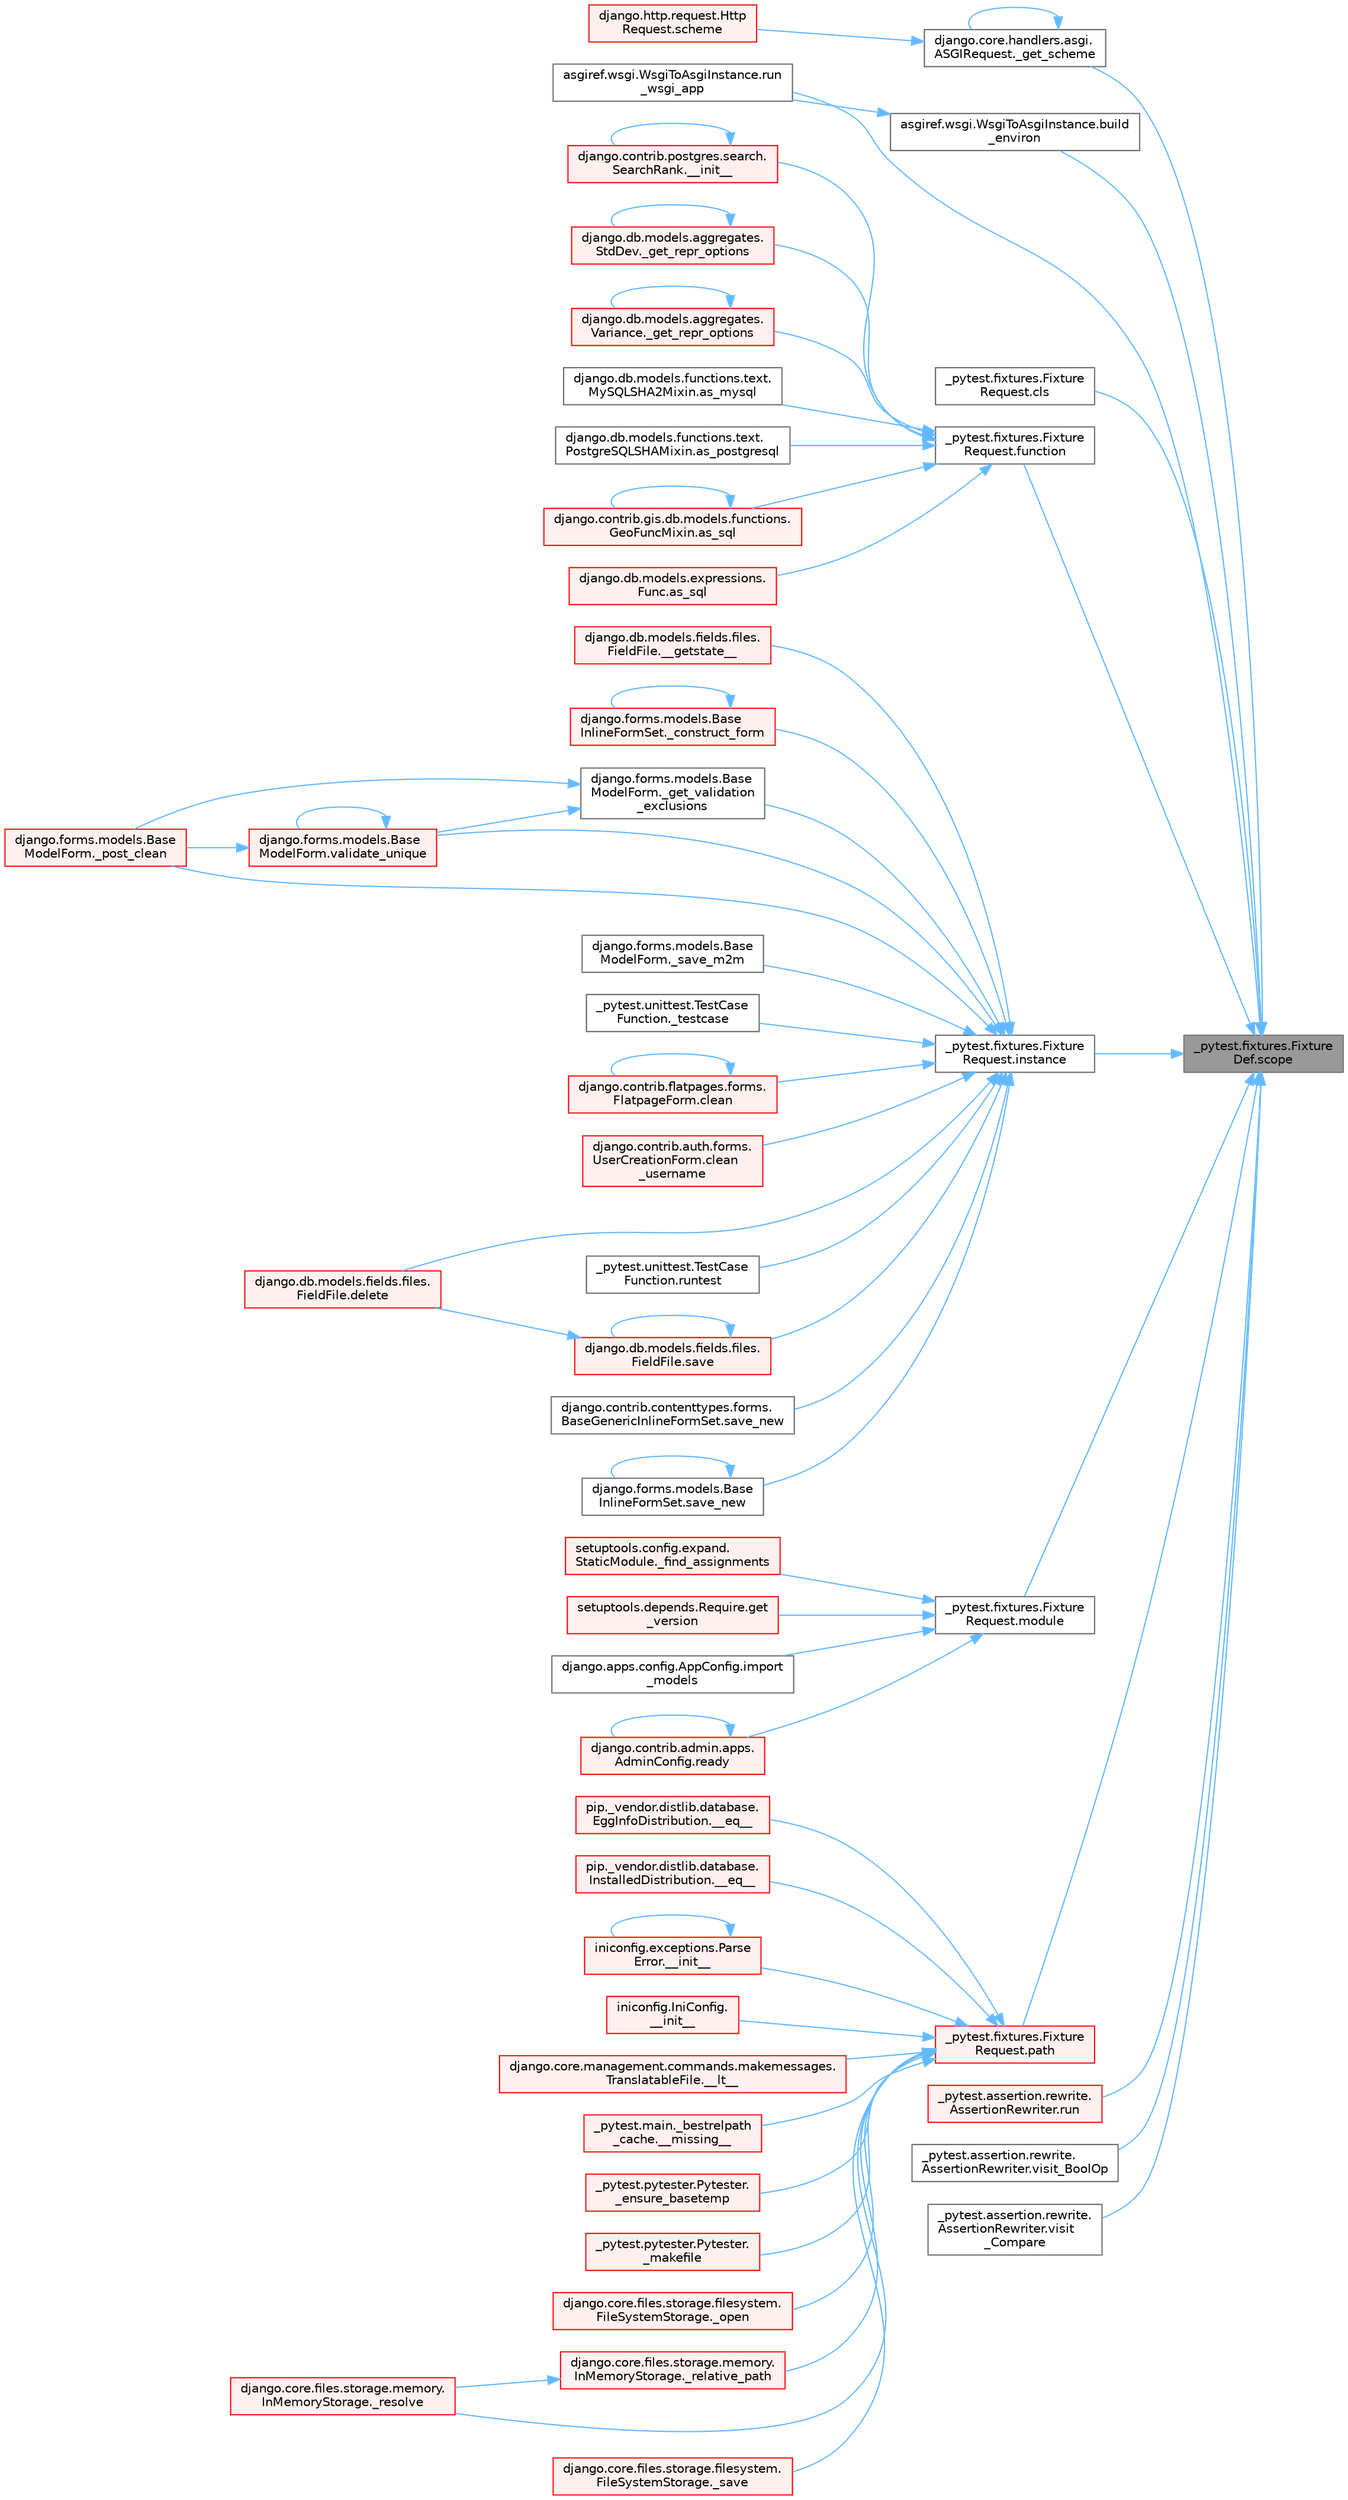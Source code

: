 digraph "_pytest.fixtures.FixtureDef.scope"
{
 // LATEX_PDF_SIZE
  bgcolor="transparent";
  edge [fontname=Helvetica,fontsize=10,labelfontname=Helvetica,labelfontsize=10];
  node [fontname=Helvetica,fontsize=10,shape=box,height=0.2,width=0.4];
  rankdir="RL";
  Node1 [id="Node000001",label="_pytest.fixtures.Fixture\lDef.scope",height=0.2,width=0.4,color="gray40", fillcolor="grey60", style="filled", fontcolor="black",tooltip=" "];
  Node1 -> Node2 [id="edge1_Node000001_Node000002",dir="back",color="steelblue1",style="solid",tooltip=" "];
  Node2 [id="Node000002",label="django.core.handlers.asgi.\lASGIRequest._get_scheme",height=0.2,width=0.4,color="grey40", fillcolor="white", style="filled",URL="$classdjango_1_1core_1_1handlers_1_1asgi_1_1_a_s_g_i_request.html#ad35cf1281b6acc53ed620caf924ee919",tooltip=" "];
  Node2 -> Node2 [id="edge2_Node000002_Node000002",dir="back",color="steelblue1",style="solid",tooltip=" "];
  Node2 -> Node3 [id="edge3_Node000002_Node000003",dir="back",color="steelblue1",style="solid",tooltip=" "];
  Node3 [id="Node000003",label="django.http.request.Http\lRequest.scheme",height=0.2,width=0.4,color="red", fillcolor="#FFF0F0", style="filled",URL="$classdjango_1_1http_1_1request_1_1_http_request.html#a310351c62fabcc0ae84b2adf024ebe2a",tooltip=" "];
  Node1 -> Node3216 [id="edge4_Node000001_Node003216",dir="back",color="steelblue1",style="solid",tooltip=" "];
  Node3216 [id="Node003216",label="asgiref.wsgi.WsgiToAsgiInstance.build\l_environ",height=0.2,width=0.4,color="grey40", fillcolor="white", style="filled",URL="$classasgiref_1_1wsgi_1_1_wsgi_to_asgi_instance.html#a7292a16a234d21398c3ced5d3fbbd329",tooltip=" "];
  Node3216 -> Node3217 [id="edge5_Node003216_Node003217",dir="back",color="steelblue1",style="solid",tooltip=" "];
  Node3217 [id="Node003217",label="asgiref.wsgi.WsgiToAsgiInstance.run\l_wsgi_app",height=0.2,width=0.4,color="grey40", fillcolor="white", style="filled",URL="$classasgiref_1_1wsgi_1_1_wsgi_to_asgi_instance.html#a7f714529cfcc2d82661768b3a5386771",tooltip=" "];
  Node1 -> Node3218 [id="edge6_Node000001_Node003218",dir="back",color="steelblue1",style="solid",tooltip=" "];
  Node3218 [id="Node003218",label="_pytest.fixtures.Fixture\lRequest.cls",height=0.2,width=0.4,color="grey40", fillcolor="white", style="filled",URL="$class__pytest_1_1fixtures_1_1_fixture_request.html#ae25e7e7a7503ad71deada72af4370426",tooltip=" "];
  Node1 -> Node3219 [id="edge7_Node000001_Node003219",dir="back",color="steelblue1",style="solid",tooltip=" "];
  Node3219 [id="Node003219",label="_pytest.fixtures.Fixture\lRequest.function",height=0.2,width=0.4,color="grey40", fillcolor="white", style="filled",URL="$class__pytest_1_1fixtures_1_1_fixture_request.html#a7ea3556741d786c97ced170d52190558",tooltip=" "];
  Node3219 -> Node3220 [id="edge8_Node003219_Node003220",dir="back",color="steelblue1",style="solid",tooltip=" "];
  Node3220 [id="Node003220",label="django.contrib.postgres.search.\lSearchRank.__init__",height=0.2,width=0.4,color="red", fillcolor="#FFF0F0", style="filled",URL="$classdjango_1_1contrib_1_1postgres_1_1search_1_1_search_rank.html#ac7b3c96522b24708c2ddab02bcd4b207",tooltip=" "];
  Node3220 -> Node3220 [id="edge9_Node003220_Node003220",dir="back",color="steelblue1",style="solid",tooltip=" "];
  Node3219 -> Node3221 [id="edge10_Node003219_Node003221",dir="back",color="steelblue1",style="solid",tooltip=" "];
  Node3221 [id="Node003221",label="django.db.models.aggregates.\lStdDev._get_repr_options",height=0.2,width=0.4,color="red", fillcolor="#FFF0F0", style="filled",URL="$classdjango_1_1db_1_1models_1_1aggregates_1_1_std_dev.html#a2c36b9037c2741ef6e442da3462fabd0",tooltip=" "];
  Node3221 -> Node3221 [id="edge11_Node003221_Node003221",dir="back",color="steelblue1",style="solid",tooltip=" "];
  Node3219 -> Node3222 [id="edge12_Node003219_Node003222",dir="back",color="steelblue1",style="solid",tooltip=" "];
  Node3222 [id="Node003222",label="django.db.models.aggregates.\lVariance._get_repr_options",height=0.2,width=0.4,color="red", fillcolor="#FFF0F0", style="filled",URL="$classdjango_1_1db_1_1models_1_1aggregates_1_1_variance.html#add91db811ff80be58f0bef3e87fa4f82",tooltip=" "];
  Node3222 -> Node3222 [id="edge13_Node003222_Node003222",dir="back",color="steelblue1",style="solid",tooltip=" "];
  Node3219 -> Node3223 [id="edge14_Node003219_Node003223",dir="back",color="steelblue1",style="solid",tooltip=" "];
  Node3223 [id="Node003223",label="django.db.models.functions.text.\lMySQLSHA2Mixin.as_mysql",height=0.2,width=0.4,color="grey40", fillcolor="white", style="filled",URL="$classdjango_1_1db_1_1models_1_1functions_1_1text_1_1_my_s_q_l_s_h_a2_mixin.html#a166671894d91d1008858121acc95d265",tooltip=" "];
  Node3219 -> Node3224 [id="edge15_Node003219_Node003224",dir="back",color="steelblue1",style="solid",tooltip=" "];
  Node3224 [id="Node003224",label="django.db.models.functions.text.\lPostgreSQLSHAMixin.as_postgresql",height=0.2,width=0.4,color="grey40", fillcolor="white", style="filled",URL="$classdjango_1_1db_1_1models_1_1functions_1_1text_1_1_postgre_s_q_l_s_h_a_mixin.html#ae255c392edc7eada3417cb0302d0ee7b",tooltip=" "];
  Node3219 -> Node1210 [id="edge16_Node003219_Node001210",dir="back",color="steelblue1",style="solid",tooltip=" "];
  Node1210 [id="Node001210",label="django.contrib.gis.db.models.functions.\lGeoFuncMixin.as_sql",height=0.2,width=0.4,color="red", fillcolor="#FFF0F0", style="filled",URL="$classdjango_1_1contrib_1_1gis_1_1db_1_1models_1_1functions_1_1_geo_func_mixin.html#a682492f2db975199ae0b1249f40dccdb",tooltip=" "];
  Node1210 -> Node1210 [id="edge17_Node001210_Node001210",dir="back",color="steelblue1",style="solid",tooltip=" "];
  Node3219 -> Node3225 [id="edge18_Node003219_Node003225",dir="back",color="steelblue1",style="solid",tooltip=" "];
  Node3225 [id="Node003225",label="django.db.models.expressions.\lFunc.as_sql",height=0.2,width=0.4,color="red", fillcolor="#FFF0F0", style="filled",URL="$classdjango_1_1db_1_1models_1_1expressions_1_1_func.html#a02c8cebd3b72619f302e1dd2b1b8814d",tooltip=" "];
  Node1 -> Node3245 [id="edge19_Node000001_Node003245",dir="back",color="steelblue1",style="solid",tooltip=" "];
  Node3245 [id="Node003245",label="_pytest.fixtures.Fixture\lRequest.instance",height=0.2,width=0.4,color="grey40", fillcolor="white", style="filled",URL="$class__pytest_1_1fixtures_1_1_fixture_request.html#a99767730e6a0b8628f5a952a5c78cac7",tooltip=" "];
  Node3245 -> Node536 [id="edge20_Node003245_Node000536",dir="back",color="steelblue1",style="solid",tooltip=" "];
  Node536 [id="Node000536",label="django.db.models.fields.files.\lFieldFile.__getstate__",height=0.2,width=0.4,color="red", fillcolor="#FFF0F0", style="filled",URL="$classdjango_1_1db_1_1models_1_1fields_1_1files_1_1_field_file.html#abe72652d5f16633f345ef032fd8e3b5c",tooltip=" "];
  Node3245 -> Node3246 [id="edge21_Node003245_Node003246",dir="back",color="steelblue1",style="solid",tooltip=" "];
  Node3246 [id="Node003246",label="django.forms.models.Base\lInlineFormSet._construct_form",height=0.2,width=0.4,color="red", fillcolor="#FFF0F0", style="filled",URL="$classdjango_1_1forms_1_1models_1_1_base_inline_form_set.html#aed181a723beea830c7e6334b2aa775c3",tooltip=" "];
  Node3246 -> Node3246 [id="edge22_Node003246_Node003246",dir="back",color="steelblue1",style="solid",tooltip=" "];
  Node3245 -> Node3247 [id="edge23_Node003245_Node003247",dir="back",color="steelblue1",style="solid",tooltip=" "];
  Node3247 [id="Node003247",label="django.forms.models.Base\lModelForm._get_validation\l_exclusions",height=0.2,width=0.4,color="grey40", fillcolor="white", style="filled",URL="$classdjango_1_1forms_1_1models_1_1_base_model_form.html#a501c8187b5fc9d7792a068ab3ef9480e",tooltip=" "];
  Node3247 -> Node254 [id="edge24_Node003247_Node000254",dir="back",color="steelblue1",style="solid",tooltip=" "];
  Node254 [id="Node000254",label="django.forms.models.Base\lModelForm._post_clean",height=0.2,width=0.4,color="red", fillcolor="#FFF0F0", style="filled",URL="$classdjango_1_1forms_1_1models_1_1_base_model_form.html#a83e1c0ea3ba97f3a496d07955d1bf124",tooltip=" "];
  Node3247 -> Node3248 [id="edge25_Node003247_Node003248",dir="back",color="steelblue1",style="solid",tooltip=" "];
  Node3248 [id="Node003248",label="django.forms.models.Base\lModelForm.validate_unique",height=0.2,width=0.4,color="red", fillcolor="#FFF0F0", style="filled",URL="$classdjango_1_1forms_1_1models_1_1_base_model_form.html#a491cf63eb339f9483d0c357885368ddd",tooltip=" "];
  Node3248 -> Node254 [id="edge26_Node003248_Node000254",dir="back",color="steelblue1",style="solid",tooltip=" "];
  Node3248 -> Node3248 [id="edge27_Node003248_Node003248",dir="back",color="steelblue1",style="solid",tooltip=" "];
  Node3245 -> Node254 [id="edge28_Node003245_Node000254",dir="back",color="steelblue1",style="solid",tooltip=" "];
  Node3245 -> Node3078 [id="edge29_Node003245_Node003078",dir="back",color="steelblue1",style="solid",tooltip=" "];
  Node3078 [id="Node003078",label="django.forms.models.Base\lModelForm._save_m2m",height=0.2,width=0.4,color="grey40", fillcolor="white", style="filled",URL="$classdjango_1_1forms_1_1models_1_1_base_model_form.html#a8e143465fa5977b65ce53f521fa65067",tooltip=" "];
  Node3245 -> Node3249 [id="edge30_Node003245_Node003249",dir="back",color="steelblue1",style="solid",tooltip=" "];
  Node3249 [id="Node003249",label="_pytest.unittest.TestCase\lFunction._testcase",height=0.2,width=0.4,color="grey40", fillcolor="white", style="filled",URL="$class__pytest_1_1unittest_1_1_test_case_function.html#abf424771aa8e016b7ad91a0ad0d96ad4",tooltip=" "];
  Node3245 -> Node3079 [id="edge31_Node003245_Node003079",dir="back",color="steelblue1",style="solid",tooltip=" "];
  Node3079 [id="Node003079",label="django.contrib.flatpages.forms.\lFlatpageForm.clean",height=0.2,width=0.4,color="red", fillcolor="#FFF0F0", style="filled",URL="$classdjango_1_1contrib_1_1flatpages_1_1forms_1_1_flatpage_form.html#a0deb29d4415dbd84c765b5972de07e52",tooltip=" "];
  Node3079 -> Node3079 [id="edge32_Node003079_Node003079",dir="back",color="steelblue1",style="solid",tooltip=" "];
  Node3245 -> Node3086 [id="edge33_Node003245_Node003086",dir="back",color="steelblue1",style="solid",tooltip=" "];
  Node3086 [id="Node003086",label="django.contrib.auth.forms.\lUserCreationForm.clean\l_username",height=0.2,width=0.4,color="red", fillcolor="#FFF0F0", style="filled",URL="$classdjango_1_1contrib_1_1auth_1_1forms_1_1_user_creation_form.html#ab825a1782c52e0106904118ba584f68d",tooltip=" "];
  Node3245 -> Node496 [id="edge34_Node003245_Node000496",dir="back",color="steelblue1",style="solid",tooltip=" "];
  Node496 [id="Node000496",label="django.db.models.fields.files.\lFieldFile.delete",height=0.2,width=0.4,color="red", fillcolor="#FFF0F0", style="filled",URL="$classdjango_1_1db_1_1models_1_1fields_1_1files_1_1_field_file.html#a9ceb820ca3d1263f793b61694dbc8214",tooltip=" "];
  Node3245 -> Node3250 [id="edge35_Node003245_Node003250",dir="back",color="steelblue1",style="solid",tooltip=" "];
  Node3250 [id="Node003250",label="_pytest.unittest.TestCase\lFunction.runtest",height=0.2,width=0.4,color="grey40", fillcolor="white", style="filled",URL="$class__pytest_1_1unittest_1_1_test_case_function.html#a077afdf49013a50178848f7d7ca0c3c3",tooltip=" "];
  Node3245 -> Node2303 [id="edge36_Node003245_Node002303",dir="back",color="steelblue1",style="solid",tooltip=" "];
  Node2303 [id="Node002303",label="django.db.models.fields.files.\lFieldFile.save",height=0.2,width=0.4,color="red", fillcolor="#FFF0F0", style="filled",URL="$classdjango_1_1db_1_1models_1_1fields_1_1files_1_1_field_file.html#ae3491ce47819d0eed2aefa40c86fa926",tooltip=" "];
  Node2303 -> Node496 [id="edge37_Node002303_Node000496",dir="back",color="steelblue1",style="solid",tooltip=" "];
  Node2303 -> Node2303 [id="edge38_Node002303_Node002303",dir="back",color="steelblue1",style="solid",tooltip=" "];
  Node3245 -> Node3251 [id="edge39_Node003245_Node003251",dir="back",color="steelblue1",style="solid",tooltip=" "];
  Node3251 [id="Node003251",label="django.contrib.contenttypes.forms.\lBaseGenericInlineFormSet.save_new",height=0.2,width=0.4,color="grey40", fillcolor="white", style="filled",URL="$classdjango_1_1contrib_1_1contenttypes_1_1forms_1_1_base_generic_inline_form_set.html#a244028f002c7eb2cf4b7c8df0ccbea42",tooltip=" "];
  Node3245 -> Node3252 [id="edge40_Node003245_Node003252",dir="back",color="steelblue1",style="solid",tooltip=" "];
  Node3252 [id="Node003252",label="django.forms.models.Base\lInlineFormSet.save_new",height=0.2,width=0.4,color="grey40", fillcolor="white", style="filled",URL="$classdjango_1_1forms_1_1models_1_1_base_inline_form_set.html#a0808ec32123897e43af0342e98a83d79",tooltip=" "];
  Node3252 -> Node3252 [id="edge41_Node003252_Node003252",dir="back",color="steelblue1",style="solid",tooltip=" "];
  Node3245 -> Node3248 [id="edge42_Node003245_Node003248",dir="back",color="steelblue1",style="solid",tooltip=" "];
  Node1 -> Node3253 [id="edge43_Node000001_Node003253",dir="back",color="steelblue1",style="solid",tooltip=" "];
  Node3253 [id="Node003253",label="_pytest.fixtures.Fixture\lRequest.module",height=0.2,width=0.4,color="grey40", fillcolor="white", style="filled",URL="$class__pytest_1_1fixtures_1_1_fixture_request.html#ad7a3eaa568b0f3ba67ebf2fd02ecea0e",tooltip=" "];
  Node3253 -> Node2361 [id="edge44_Node003253_Node002361",dir="back",color="steelblue1",style="solid",tooltip=" "];
  Node2361 [id="Node002361",label="setuptools.config.expand.\lStaticModule._find_assignments",height=0.2,width=0.4,color="red", fillcolor="#FFF0F0", style="filled",URL="$classsetuptools_1_1config_1_1expand_1_1_static_module.html#a6d0a701c025c71bc2f4afbad4d0b0eee",tooltip=" "];
  Node3253 -> Node733 [id="edge45_Node003253_Node000733",dir="back",color="steelblue1",style="solid",tooltip=" "];
  Node733 [id="Node000733",label="setuptools.depends.Require.get\l_version",height=0.2,width=0.4,color="red", fillcolor="#FFF0F0", style="filled",URL="$classsetuptools_1_1depends_1_1_require.html#a4046ad4155f80d85057e4ccd6a41dc00",tooltip=" "];
  Node3253 -> Node1862 [id="edge46_Node003253_Node001862",dir="back",color="steelblue1",style="solid",tooltip=" "];
  Node1862 [id="Node001862",label="django.apps.config.AppConfig.import\l_models",height=0.2,width=0.4,color="grey40", fillcolor="white", style="filled",URL="$classdjango_1_1apps_1_1config_1_1_app_config.html#a03e1fc4a98c379e78cf004b7a9816015",tooltip=" "];
  Node3253 -> Node2363 [id="edge47_Node003253_Node002363",dir="back",color="steelblue1",style="solid",tooltip=" "];
  Node2363 [id="Node002363",label="django.contrib.admin.apps.\lAdminConfig.ready",height=0.2,width=0.4,color="red", fillcolor="#FFF0F0", style="filled",URL="$classdjango_1_1contrib_1_1admin_1_1apps_1_1_admin_config.html#a974b1b1482df95ff46898bf20d7d0ecd",tooltip=" "];
  Node2363 -> Node2363 [id="edge48_Node002363_Node002363",dir="back",color="steelblue1",style="solid",tooltip=" "];
  Node1 -> Node3254 [id="edge49_Node000001_Node003254",dir="back",color="steelblue1",style="solid",tooltip=" "];
  Node3254 [id="Node003254",label="_pytest.fixtures.Fixture\lRequest.path",height=0.2,width=0.4,color="red", fillcolor="#FFF0F0", style="filled",URL="$class__pytest_1_1fixtures_1_1_fixture_request.html#a6f6db59812d121b54cd67d5e434e1451",tooltip=" "];
  Node3254 -> Node993 [id="edge50_Node003254_Node000993",dir="back",color="steelblue1",style="solid",tooltip=" "];
  Node993 [id="Node000993",label="pip._vendor.distlib.database.\lEggInfoDistribution.__eq__",height=0.2,width=0.4,color="red", fillcolor="#FFF0F0", style="filled",URL="$classpip_1_1__vendor_1_1distlib_1_1database_1_1_egg_info_distribution.html#ab083ac09aa8cf26eb5305f1359efe85b",tooltip=" "];
  Node3254 -> Node994 [id="edge51_Node003254_Node000994",dir="back",color="steelblue1",style="solid",tooltip=" "];
  Node994 [id="Node000994",label="pip._vendor.distlib.database.\lInstalledDistribution.__eq__",height=0.2,width=0.4,color="red", fillcolor="#FFF0F0", style="filled",URL="$classpip_1_1__vendor_1_1distlib_1_1database_1_1_installed_distribution.html#a391e6744a97d9fcc66ca038eb012c71d",tooltip=" "];
  Node3254 -> Node995 [id="edge52_Node003254_Node000995",dir="back",color="steelblue1",style="solid",tooltip=" "];
  Node995 [id="Node000995",label="iniconfig.exceptions.Parse\lError.__init__",height=0.2,width=0.4,color="red", fillcolor="#FFF0F0", style="filled",URL="$classiniconfig_1_1exceptions_1_1_parse_error.html#a2e7c0f14bebe4a18a5e76a6f2804874f",tooltip=" "];
  Node995 -> Node995 [id="edge53_Node000995_Node000995",dir="back",color="steelblue1",style="solid",tooltip=" "];
  Node3254 -> Node996 [id="edge54_Node003254_Node000996",dir="back",color="steelblue1",style="solid",tooltip=" "];
  Node996 [id="Node000996",label="iniconfig.IniConfig.\l__init__",height=0.2,width=0.4,color="red", fillcolor="#FFF0F0", style="filled",URL="$classiniconfig_1_1_ini_config.html#acedfdc6806378289ae0ba417db5d88a2",tooltip=" "];
  Node3254 -> Node997 [id="edge55_Node003254_Node000997",dir="back",color="steelblue1",style="solid",tooltip=" "];
  Node997 [id="Node000997",label="django.core.management.commands.makemessages.\lTranslatableFile.__lt__",height=0.2,width=0.4,color="red", fillcolor="#FFF0F0", style="filled",URL="$classdjango_1_1core_1_1management_1_1commands_1_1makemessages_1_1_translatable_file.html#a08e864271bf61ff017919a98cc250c40",tooltip=" "];
  Node3254 -> Node998 [id="edge56_Node003254_Node000998",dir="back",color="steelblue1",style="solid",tooltip=" "];
  Node998 [id="Node000998",label="_pytest.main._bestrelpath\l_cache.__missing__",height=0.2,width=0.4,color="red", fillcolor="#FFF0F0", style="filled",URL="$class__pytest_1_1main_1_1__bestrelpath__cache.html#ad20a80028e2b7c9be3360704d8455b5c",tooltip=" "];
  Node3254 -> Node1000 [id="edge57_Node003254_Node001000",dir="back",color="steelblue1",style="solid",tooltip=" "];
  Node1000 [id="Node001000",label="_pytest.pytester.Pytester.\l_ensure_basetemp",height=0.2,width=0.4,color="red", fillcolor="#FFF0F0", style="filled",URL="$class__pytest_1_1pytester_1_1_pytester.html#a0351682a9bda53abcddfe725386e43be",tooltip=" "];
  Node3254 -> Node1004 [id="edge58_Node003254_Node001004",dir="back",color="steelblue1",style="solid",tooltip=" "];
  Node1004 [id="Node001004",label="_pytest.pytester.Pytester.\l_makefile",height=0.2,width=0.4,color="red", fillcolor="#FFF0F0", style="filled",URL="$class__pytest_1_1pytester_1_1_pytester.html#a7a55c8d58e26455aa4fa8bc9c5d692c6",tooltip=" "];
  Node3254 -> Node1017 [id="edge59_Node003254_Node001017",dir="back",color="steelblue1",style="solid",tooltip=" "];
  Node1017 [id="Node001017",label="django.core.files.storage.filesystem.\lFileSystemStorage._open",height=0.2,width=0.4,color="red", fillcolor="#FFF0F0", style="filled",URL="$classdjango_1_1core_1_1files_1_1storage_1_1filesystem_1_1_file_system_storage.html#ae445f45c773bb251ff7fe2250623a527",tooltip=" "];
  Node3254 -> Node1381 [id="edge60_Node003254_Node001381",dir="back",color="steelblue1",style="solid",tooltip=" "];
  Node1381 [id="Node001381",label="django.core.files.storage.memory.\lInMemoryStorage._relative_path",height=0.2,width=0.4,color="red", fillcolor="#FFF0F0", style="filled",URL="$classdjango_1_1core_1_1files_1_1storage_1_1memory_1_1_in_memory_storage.html#ac55022122cbce7480d2544d78cb961a8",tooltip=" "];
  Node1381 -> Node1382 [id="edge61_Node001381_Node001382",dir="back",color="steelblue1",style="solid",tooltip=" "];
  Node1382 [id="Node001382",label="django.core.files.storage.memory.\lInMemoryStorage._resolve",height=0.2,width=0.4,color="red", fillcolor="#FFF0F0", style="filled",URL="$classdjango_1_1core_1_1files_1_1storage_1_1memory_1_1_in_memory_storage.html#a2bef8461f4f35675479c14e705ed4055",tooltip=" "];
  Node3254 -> Node1382 [id="edge62_Node003254_Node001382",dir="back",color="steelblue1",style="solid",tooltip=" "];
  Node3254 -> Node1565 [id="edge63_Node003254_Node001565",dir="back",color="steelblue1",style="solid",tooltip=" "];
  Node1565 [id="Node001565",label="django.core.files.storage.filesystem.\lFileSystemStorage._save",height=0.2,width=0.4,color="red", fillcolor="#FFF0F0", style="filled",URL="$classdjango_1_1core_1_1files_1_1storage_1_1filesystem_1_1_file_system_storage.html#adbe53c076907f538c9edd1ec24814172",tooltip=" "];
  Node1 -> Node2016 [id="edge64_Node000001_Node002016",dir="back",color="steelblue1",style="solid",tooltip=" "];
  Node2016 [id="Node002016",label="_pytest.assertion.rewrite.\lAssertionRewriter.run",height=0.2,width=0.4,color="red", fillcolor="#FFF0F0", style="filled",URL="$class__pytest_1_1assertion_1_1rewrite_1_1_assertion_rewriter.html#a7db15387d358437bed01a732b9bba610",tooltip=" "];
  Node1 -> Node3217 [id="edge65_Node000001_Node003217",dir="back",color="steelblue1",style="solid",tooltip=" "];
  Node1 -> Node2019 [id="edge66_Node000001_Node002019",dir="back",color="steelblue1",style="solid",tooltip=" "];
  Node2019 [id="Node002019",label="_pytest.assertion.rewrite.\lAssertionRewriter.visit_BoolOp",height=0.2,width=0.4,color="grey40", fillcolor="white", style="filled",URL="$class__pytest_1_1assertion_1_1rewrite_1_1_assertion_rewriter.html#a6a878f452d413caa22e042820b8a5c8c",tooltip=" "];
  Node1 -> Node2021 [id="edge67_Node000001_Node002021",dir="back",color="steelblue1",style="solid",tooltip=" "];
  Node2021 [id="Node002021",label="_pytest.assertion.rewrite.\lAssertionRewriter.visit\l_Compare",height=0.2,width=0.4,color="grey40", fillcolor="white", style="filled",URL="$class__pytest_1_1assertion_1_1rewrite_1_1_assertion_rewriter.html#a13e12e34df29d8d5a20ea32ab32e924d",tooltip=" "];
}

